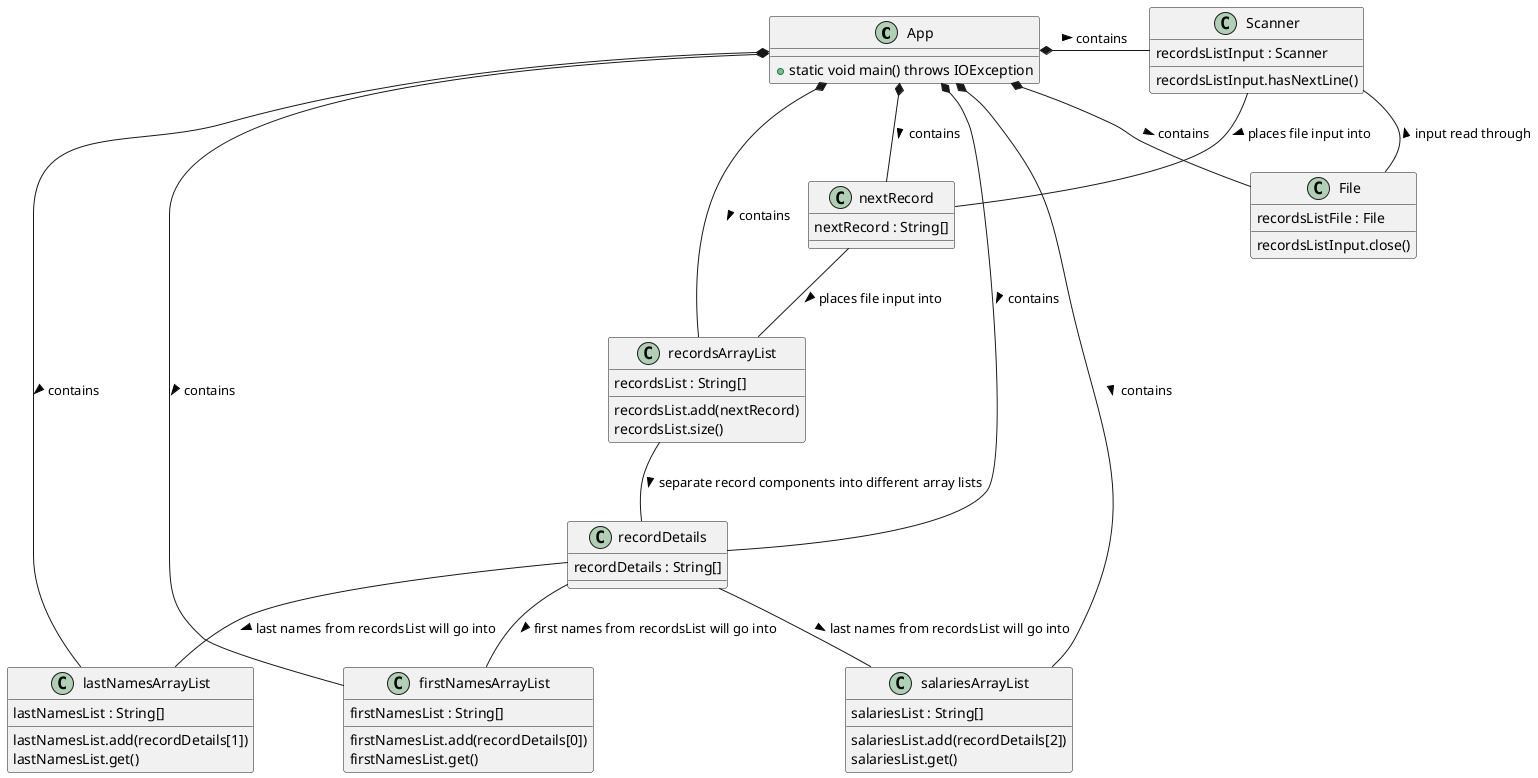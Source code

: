@startuml
'https://plantuml.com/class-diagram

App : +static void main() throws IOException

class recordsArrayList {
    recordsList : String[]
    recordsList.add(nextRecord)
    recordsList.size()
}

class firstNamesArrayList {
    firstNamesList : String[]
    firstNamesList.add(recordDetails[0])
    firstNamesList.get()
}

class lastNamesArrayList {
    lastNamesList : String[]
    lastNamesList.add(recordDetails[1])
    lastNamesList.get()
}

class salariesArrayList {
    salariesList : String[]
    salariesList.add(recordDetails[2])
    salariesList.get()
}

class File {
    recordsListFile : File
    recordsListInput.close()
}

class nextRecord {
    nextRecord : String[]
}

class recordDetails {
    recordDetails : String[]
}

class Scanner {
    recordsListInput : Scanner
    recordsListInput.hasNextLine()
}

App *- recordsArrayList : contains >
App *- firstNamesArrayList : contains >
App *- lastNamesArrayList : contains >
App *- salariesArrayList : contains >
App *- recordDetails : contains >
App *- File : contains >
App *- Scanner : contains >
App *- nextRecord : contains >

Scanner -- File : input read through <
Scanner -- nextRecord : places file input into >
nextRecord -- recordsArrayList : places file input into >
recordsArrayList -- recordDetails : separate record components into different array lists >
recordDetails -- firstNamesArrayList : first names from recordsList will go into >
recordDetails -- lastNamesArrayList : last names from recordsList will go into >
recordDetails -- salariesArrayList : last names from recordsList will go into >

@enduml